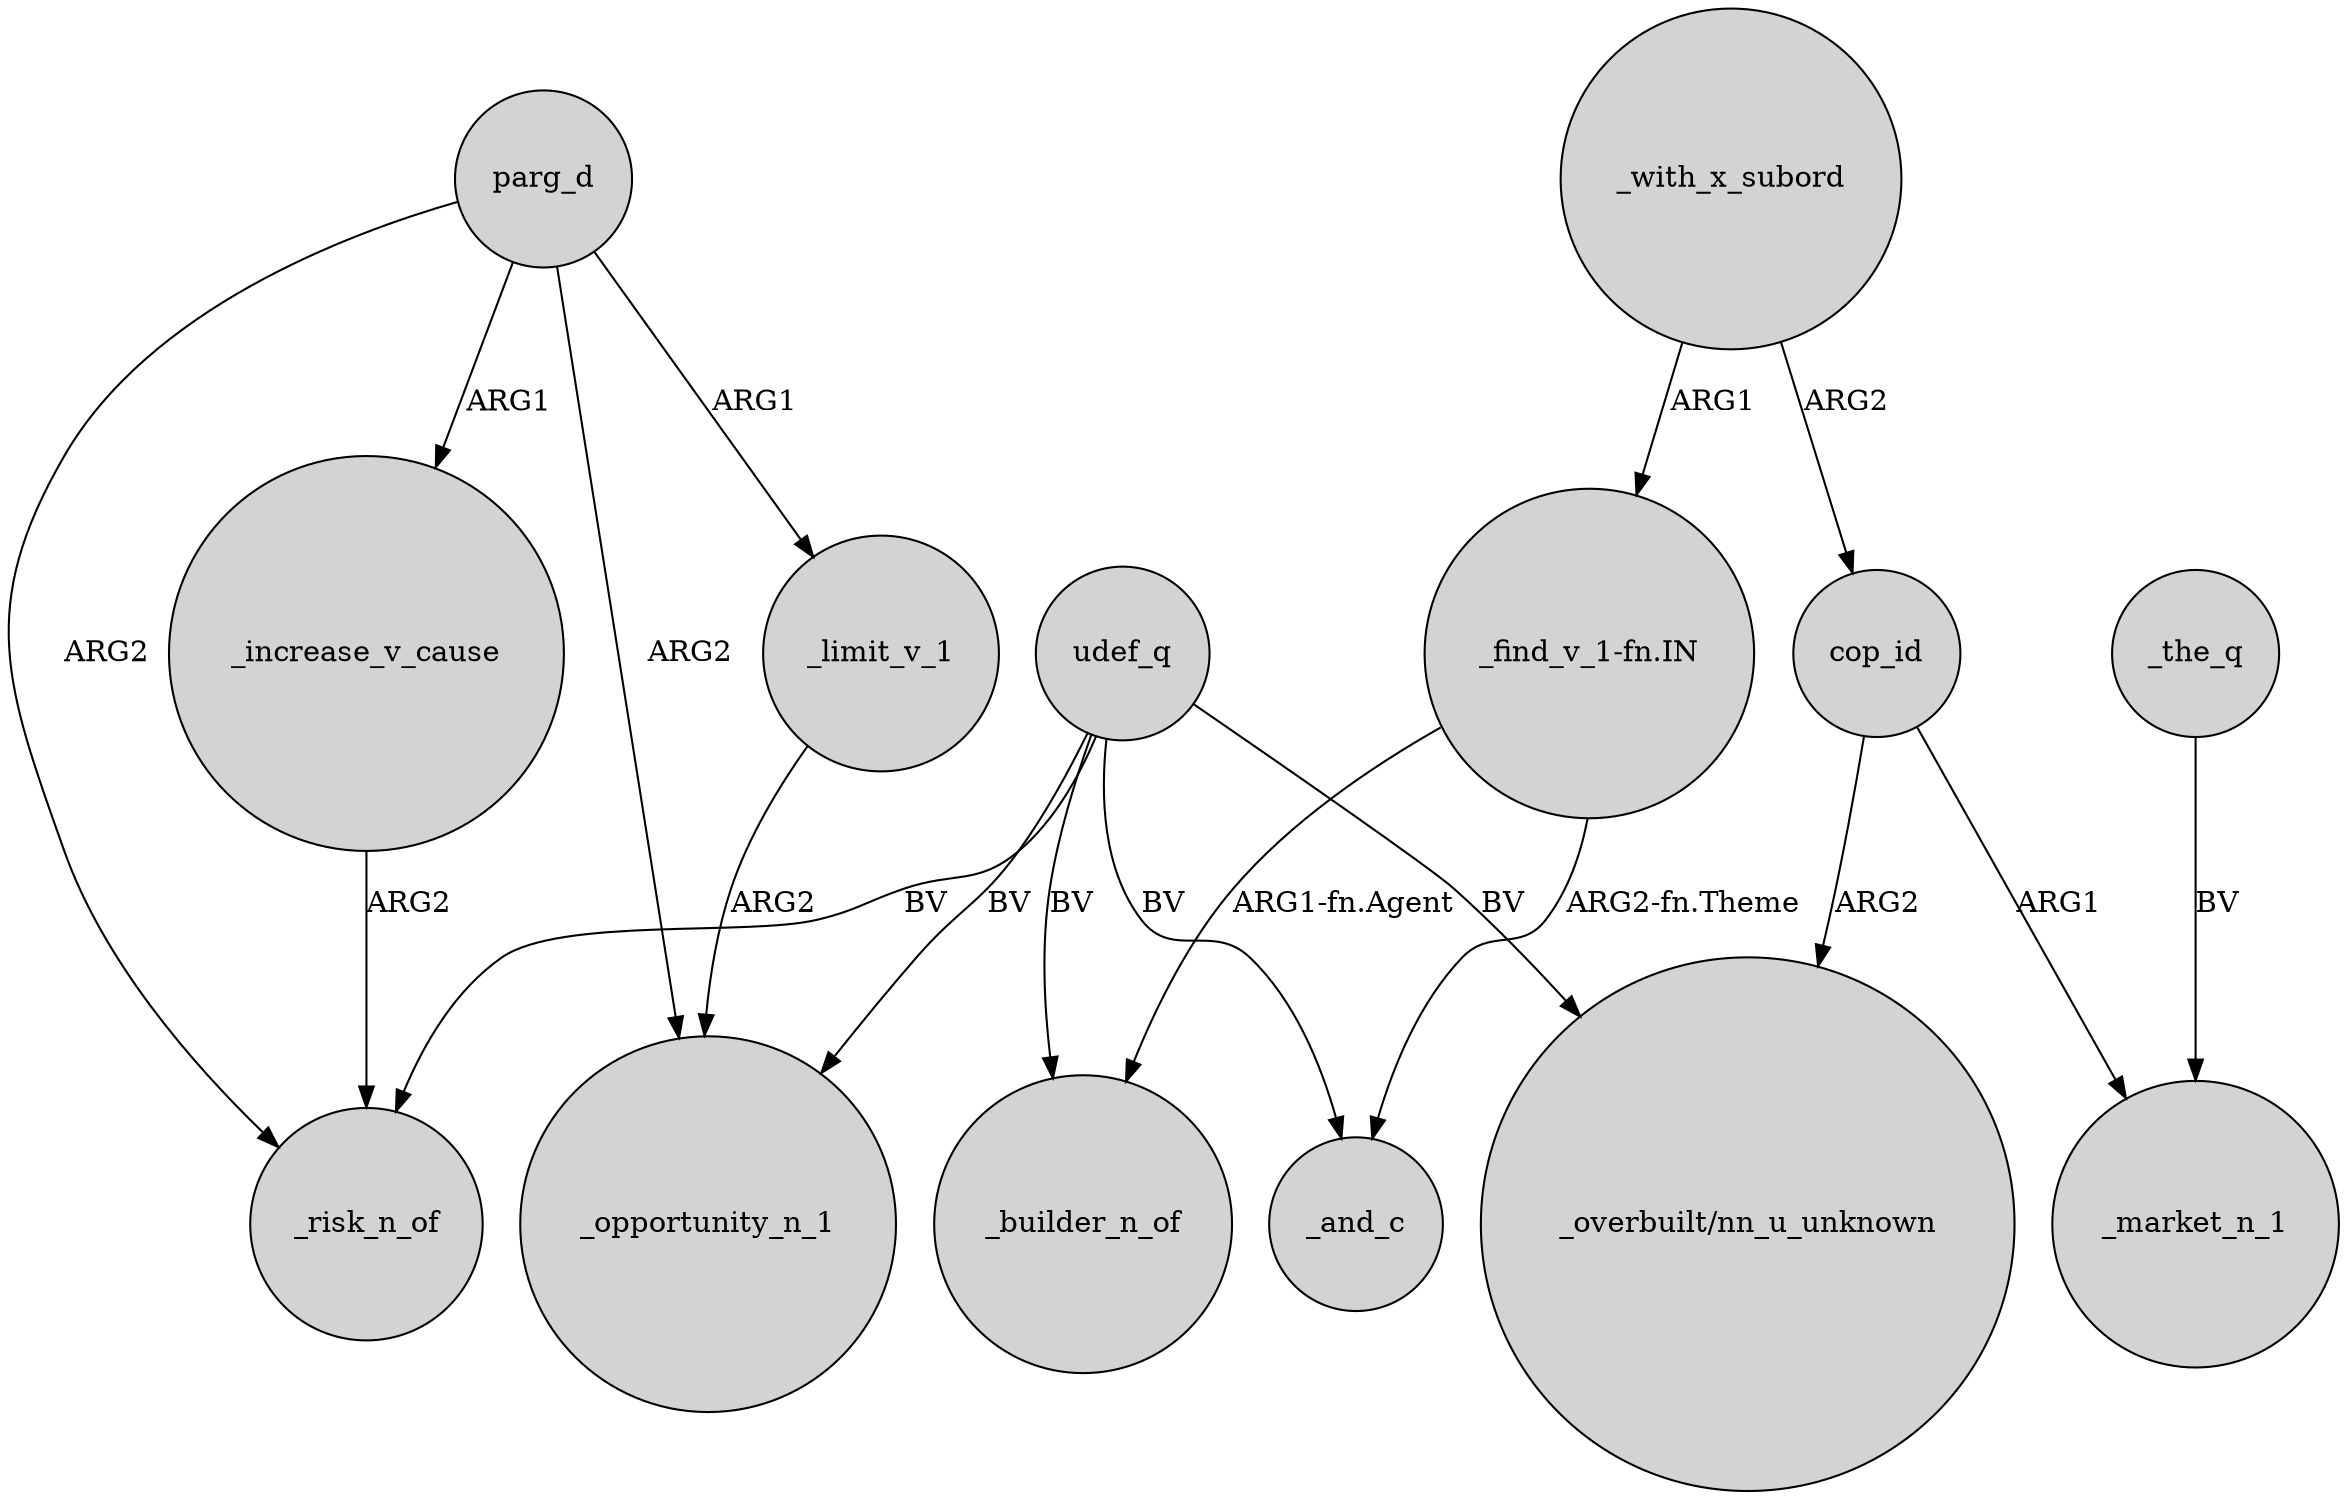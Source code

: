 digraph {
	node [shape=circle style=filled]
	parg_d -> _limit_v_1 [label=ARG1]
	udef_q -> _risk_n_of [label=BV]
	udef_q -> _builder_n_of [label=BV]
	_with_x_subord -> cop_id [label=ARG2]
	_with_x_subord -> "_find_v_1-fn.IN" [label=ARG1]
	"_find_v_1-fn.IN" -> _and_c [label="ARG2-fn.Theme"]
	_increase_v_cause -> _risk_n_of [label=ARG2]
	cop_id -> _market_n_1 [label=ARG1]
	_the_q -> _market_n_1 [label=BV]
	udef_q -> _and_c [label=BV]
	parg_d -> _increase_v_cause [label=ARG1]
	_limit_v_1 -> _opportunity_n_1 [label=ARG2]
	parg_d -> _risk_n_of [label=ARG2]
	parg_d -> _opportunity_n_1 [label=ARG2]
	udef_q -> _opportunity_n_1 [label=BV]
	udef_q -> "_overbuilt/nn_u_unknown" [label=BV]
	cop_id -> "_overbuilt/nn_u_unknown" [label=ARG2]
	"_find_v_1-fn.IN" -> _builder_n_of [label="ARG1-fn.Agent"]
}
